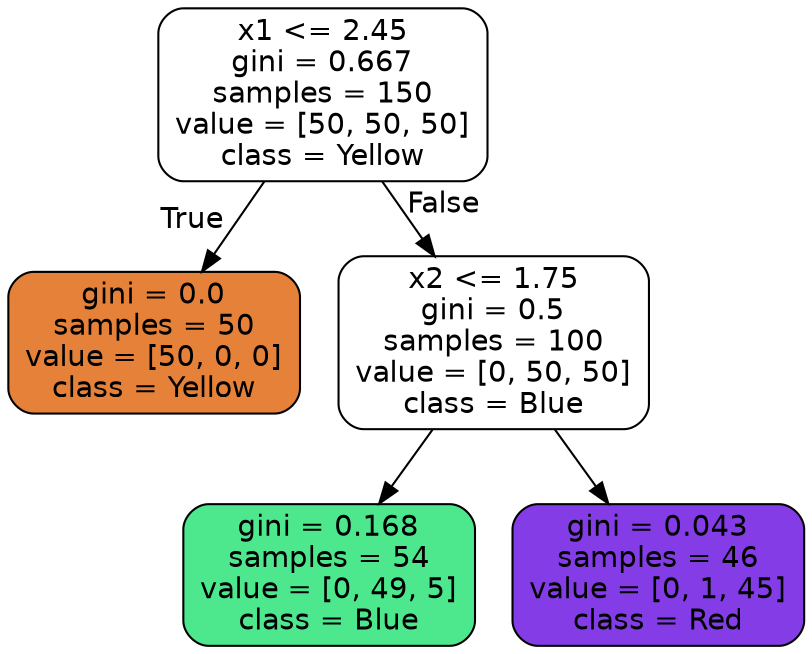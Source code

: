 digraph Tree {
node [shape=box, style="filled, rounded", color="black", fontname=helvetica] ;
edge [fontname=helvetica] ;
0 [label="x1 <= 2.45\ngini = 0.667\nsamples = 150\nvalue = [50, 50, 50]\nclass = Yellow", fillcolor="#ffffff"] ;
1 [label="gini = 0.0\nsamples = 50\nvalue = [50, 0, 0]\nclass = Yellow", fillcolor="#e58139"] ;
0 -> 1 [labeldistance=2.5, labelangle=45, headlabel="True"] ;
2 [label="x2 <= 1.75\ngini = 0.5\nsamples = 100\nvalue = [0, 50, 50]\nclass = Blue", fillcolor="#ffffff"] ;
0 -> 2 [labeldistance=2.5, labelangle=-45, headlabel="False"] ;
3 [label="gini = 0.168\nsamples = 54\nvalue = [0, 49, 5]\nclass = Blue", fillcolor="#4de88e"] ;
2 -> 3 ;
4 [label="gini = 0.043\nsamples = 46\nvalue = [0, 1, 45]\nclass = Red", fillcolor="#843de6"] ;
2 -> 4 ;
}